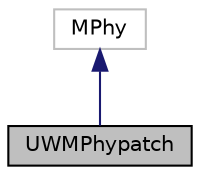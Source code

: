digraph "UWMPhypatch"
{
 // LATEX_PDF_SIZE
  edge [fontname="Helvetica",fontsize="10",labelfontname="Helvetica",labelfontsize="10"];
  node [fontname="Helvetica",fontsize="10",shape=record];
  Node1 [label="UWMPhypatch",height=0.2,width=0.4,color="black", fillcolor="grey75", style="filled", fontcolor="black",tooltip="Class to patch the absence of a PHY layer's module when we want to use a module of the MAC layer."];
  Node2 -> Node1 [dir="back",color="midnightblue",fontsize="10",style="solid",fontname="Helvetica"];
  Node2 [label="MPhy",height=0.2,width=0.4,color="grey75", fillcolor="white", style="filled",tooltip=" "];
}
